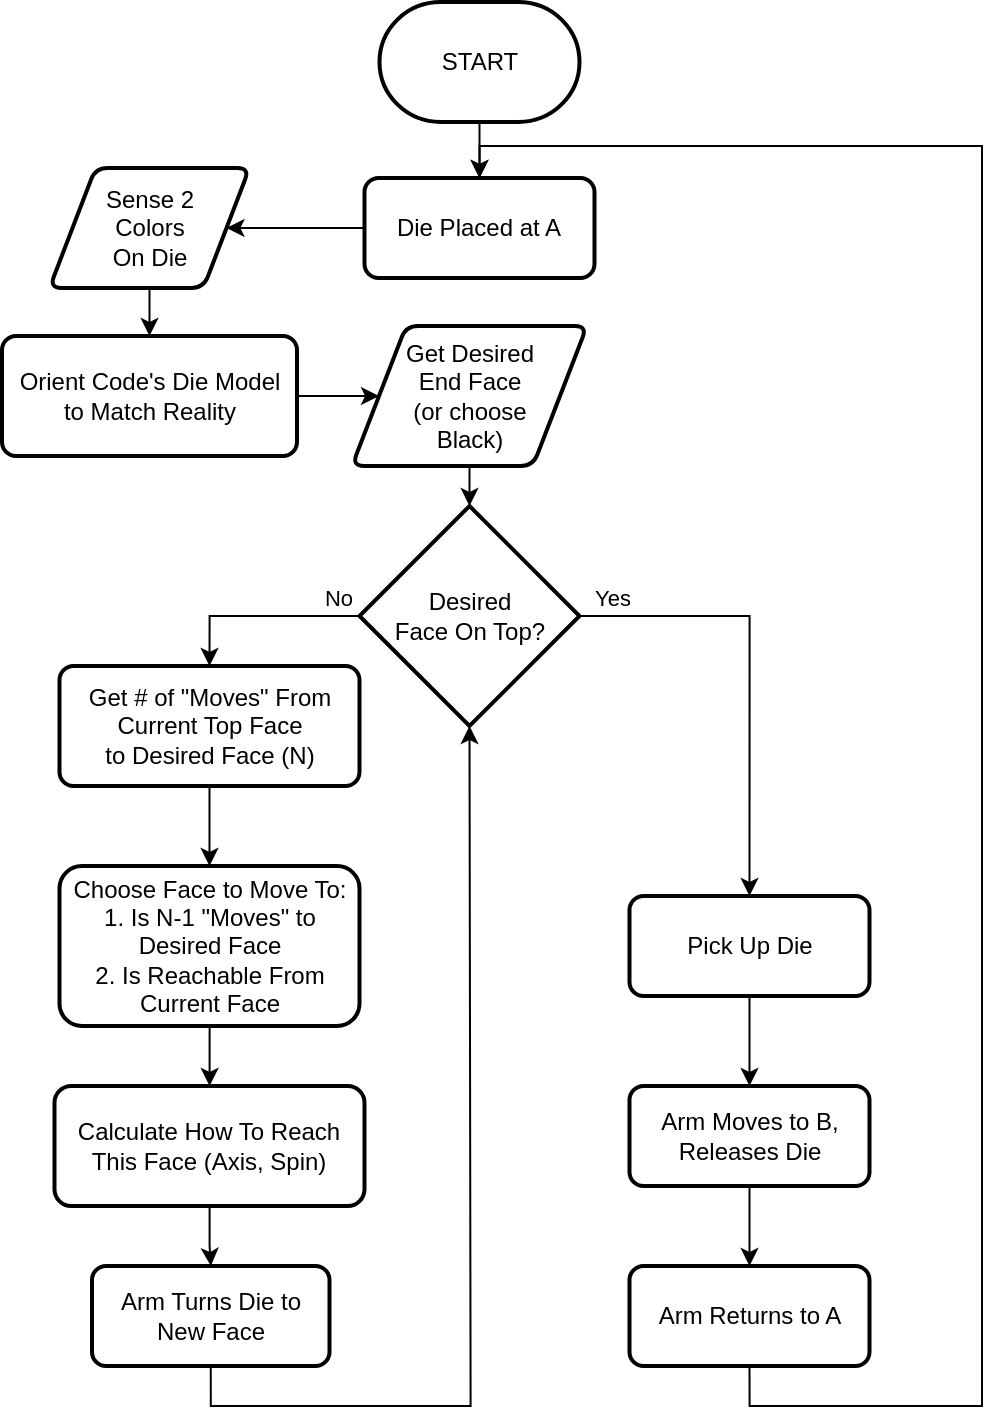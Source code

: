 <mxfile version="24.2.1" type="device">
  <diagram name="Page-1" id="M2AKlNWwku9D8GlE5gz1">
    <mxGraphModel dx="1434" dy="746" grid="1" gridSize="10" guides="1" tooltips="1" connect="1" arrows="1" fold="1" page="1" pageScale="1" pageWidth="850" pageHeight="1100" math="0" shadow="0">
      <root>
        <mxCell id="0" />
        <mxCell id="1" parent="0" />
        <mxCell id="Aq457JElN61kUpW8-w1_-4" style="edgeStyle=orthogonalEdgeStyle;rounded=0;orthogonalLoop=1;jettySize=auto;html=1;exitX=0.5;exitY=1;exitDx=0;exitDy=0;exitPerimeter=0;entryX=0.5;entryY=0;entryDx=0;entryDy=0;" parent="1" source="Aq457JElN61kUpW8-w1_-1" target="Aq457JElN61kUpW8-w1_-3" edge="1">
          <mxGeometry relative="1" as="geometry" />
        </mxCell>
        <mxCell id="Aq457JElN61kUpW8-w1_-1" value="START" style="strokeWidth=2;html=1;shape=mxgraph.flowchart.terminator;whiteSpace=wrap;" parent="1" vertex="1">
          <mxGeometry x="218.75" y="248" width="100" height="60" as="geometry" />
        </mxCell>
        <mxCell id="Aq457JElN61kUpW8-w1_-41" style="edgeStyle=orthogonalEdgeStyle;rounded=0;orthogonalLoop=1;jettySize=auto;html=1;exitX=0.5;exitY=1;exitDx=0;exitDy=0;entryX=0.5;entryY=0;entryDx=0;entryDy=0;" parent="1" source="Aq457JElN61kUpW8-w1_-2" target="Aq457JElN61kUpW8-w1_-40" edge="1">
          <mxGeometry relative="1" as="geometry" />
        </mxCell>
        <mxCell id="Aq457JElN61kUpW8-w1_-2" value="Sense 2 &lt;br&gt;Colors &lt;br&gt;On Die" style="shape=parallelogram;html=1;strokeWidth=2;perimeter=parallelogramPerimeter;whiteSpace=wrap;rounded=1;arcSize=12;size=0.23;" parent="1" vertex="1">
          <mxGeometry x="53.75" y="331" width="100" height="60" as="geometry" />
        </mxCell>
        <mxCell id="Aq457JElN61kUpW8-w1_-5" style="edgeStyle=orthogonalEdgeStyle;rounded=0;orthogonalLoop=1;jettySize=auto;html=1;exitX=0;exitY=0.5;exitDx=0;exitDy=0;entryX=1;entryY=0.5;entryDx=0;entryDy=0;" parent="1" source="Aq457JElN61kUpW8-w1_-3" target="Aq457JElN61kUpW8-w1_-2" edge="1">
          <mxGeometry relative="1" as="geometry" />
        </mxCell>
        <mxCell id="Aq457JElN61kUpW8-w1_-3" value="Die Placed at A" style="rounded=1;whiteSpace=wrap;html=1;absoluteArcSize=1;arcSize=14;strokeWidth=2;" parent="1" vertex="1">
          <mxGeometry x="211.25" y="336" width="115" height="50" as="geometry" />
        </mxCell>
        <mxCell id="Aq457JElN61kUpW8-w1_-35" style="edgeStyle=orthogonalEdgeStyle;rounded=0;orthogonalLoop=1;jettySize=auto;html=1;entryX=0.5;entryY=0;entryDx=0;entryDy=0;exitX=0.5;exitY=1;exitDx=0;exitDy=0;" parent="1" source="Aq457JElN61kUpW8-w1_-6" target="Aq457JElN61kUpW8-w1_-3" edge="1">
          <mxGeometry relative="1" as="geometry">
            <Array as="points">
              <mxPoint x="404" y="950" />
              <mxPoint x="520" y="950" />
              <mxPoint x="520" y="320" />
              <mxPoint x="269" y="320" />
            </Array>
          </mxGeometry>
        </mxCell>
        <mxCell id="Aq457JElN61kUpW8-w1_-6" value="Arm Returns to A" style="rounded=1;whiteSpace=wrap;html=1;absoluteArcSize=1;arcSize=14;strokeWidth=2;" parent="1" vertex="1">
          <mxGeometry x="343.75" y="880" width="120" height="50" as="geometry" />
        </mxCell>
        <mxCell id="Aq457JElN61kUpW8-w1_-38" style="edgeStyle=orthogonalEdgeStyle;rounded=0;orthogonalLoop=1;jettySize=auto;html=1;entryX=0.5;entryY=0;entryDx=0;entryDy=0;" parent="1" source="Aq457JElN61kUpW8-w1_-8" target="Aq457JElN61kUpW8-w1_-37" edge="1">
          <mxGeometry relative="1" as="geometry" />
        </mxCell>
        <mxCell id="Aq457JElN61kUpW8-w1_-8" value="Pick Up Die" style="rounded=1;whiteSpace=wrap;html=1;absoluteArcSize=1;arcSize=14;strokeWidth=2;" parent="1" vertex="1">
          <mxGeometry x="343.75" y="695" width="120" height="50" as="geometry" />
        </mxCell>
        <mxCell id="Aq457JElN61kUpW8-w1_-10" value="Get Desired &lt;br&gt;End Face&lt;br&gt;(or choose &lt;br&gt;Black)" style="shape=parallelogram;html=1;strokeWidth=2;perimeter=parallelogramPerimeter;whiteSpace=wrap;rounded=1;arcSize=12;size=0.23;" parent="1" vertex="1">
          <mxGeometry x="205" y="410" width="117.5" height="70" as="geometry" />
        </mxCell>
        <mxCell id="Aq457JElN61kUpW8-w1_-14" style="edgeStyle=orthogonalEdgeStyle;rounded=0;orthogonalLoop=1;jettySize=auto;html=1;entryX=0.5;entryY=0;entryDx=0;entryDy=0;" parent="1" source="Aq457JElN61kUpW8-w1_-12" target="Aq457JElN61kUpW8-w1_-8" edge="1">
          <mxGeometry relative="1" as="geometry" />
        </mxCell>
        <mxCell id="Aq457JElN61kUpW8-w1_-15" value="Yes" style="edgeLabel;html=1;align=center;verticalAlign=middle;resizable=0;points=[];" parent="Aq457JElN61kUpW8-w1_-14" vertex="1" connectable="0">
          <mxGeometry x="-0.863" y="9" relative="1" as="geometry">
            <mxPoint as="offset" />
          </mxGeometry>
        </mxCell>
        <mxCell id="Aq457JElN61kUpW8-w1_-27" style="edgeStyle=orthogonalEdgeStyle;rounded=0;orthogonalLoop=1;jettySize=auto;html=1;entryX=0.5;entryY=0;entryDx=0;entryDy=0;exitX=0;exitY=0.5;exitDx=0;exitDy=0;exitPerimeter=0;" parent="1" source="Aq457JElN61kUpW8-w1_-12" target="Aq457JElN61kUpW8-w1_-18" edge="1">
          <mxGeometry relative="1" as="geometry" />
        </mxCell>
        <mxCell id="Aq457JElN61kUpW8-w1_-29" value="No" style="edgeLabel;html=1;align=center;verticalAlign=middle;resizable=0;points=[];" parent="Aq457JElN61kUpW8-w1_-27" vertex="1" connectable="0">
          <mxGeometry x="-0.829" y="-5" relative="1" as="geometry">
            <mxPoint x="-3" y="-4" as="offset" />
          </mxGeometry>
        </mxCell>
        <mxCell id="Aq457JElN61kUpW8-w1_-12" value="Desired&lt;br&gt;Face On Top?" style="strokeWidth=2;html=1;shape=mxgraph.flowchart.decision;whiteSpace=wrap;" parent="1" vertex="1">
          <mxGeometry x="208.75" y="500" width="110" height="110" as="geometry" />
        </mxCell>
        <mxCell id="Aq457JElN61kUpW8-w1_-13" style="edgeStyle=orthogonalEdgeStyle;rounded=0;orthogonalLoop=1;jettySize=auto;html=1;exitX=0.5;exitY=1;exitDx=0;exitDy=0;entryX=0.5;entryY=0;entryDx=0;entryDy=0;entryPerimeter=0;" parent="1" source="Aq457JElN61kUpW8-w1_-10" target="Aq457JElN61kUpW8-w1_-12" edge="1">
          <mxGeometry relative="1" as="geometry" />
        </mxCell>
        <mxCell id="Aq457JElN61kUpW8-w1_-26" value="" style="edgeStyle=orthogonalEdgeStyle;rounded=0;orthogonalLoop=1;jettySize=auto;html=1;" parent="1" source="Aq457JElN61kUpW8-w1_-18" target="Aq457JElN61kUpW8-w1_-25" edge="1">
          <mxGeometry relative="1" as="geometry" />
        </mxCell>
        <mxCell id="Aq457JElN61kUpW8-w1_-18" value="Get # of &quot;Moves&quot; From Current Top Face&lt;br&gt;to Desired Face (N)" style="rounded=1;whiteSpace=wrap;html=1;absoluteArcSize=1;arcSize=14;strokeWidth=2;" parent="1" vertex="1">
          <mxGeometry x="58.75" y="580" width="150" height="60" as="geometry" />
        </mxCell>
        <mxCell id="Aq457JElN61kUpW8-w1_-31" value="" style="edgeStyle=orthogonalEdgeStyle;rounded=0;orthogonalLoop=1;jettySize=auto;html=1;" parent="1" source="Aq457JElN61kUpW8-w1_-25" target="Aq457JElN61kUpW8-w1_-30" edge="1">
          <mxGeometry relative="1" as="geometry" />
        </mxCell>
        <mxCell id="Aq457JElN61kUpW8-w1_-25" value="Choose Face to Move To:&lt;br&gt;1. Is N-1 &quot;Moves&quot; to Desired Face&lt;br&gt;2. Is Reachable From Current Face" style="whiteSpace=wrap;html=1;rounded=1;arcSize=14;strokeWidth=2;" parent="1" vertex="1">
          <mxGeometry x="58.75" y="680" width="150" height="80" as="geometry" />
        </mxCell>
        <mxCell id="Aq457JElN61kUpW8-w1_-33" value="" style="edgeStyle=orthogonalEdgeStyle;rounded=0;orthogonalLoop=1;jettySize=auto;html=1;" parent="1" source="Aq457JElN61kUpW8-w1_-30" target="Aq457JElN61kUpW8-w1_-32" edge="1">
          <mxGeometry relative="1" as="geometry" />
        </mxCell>
        <mxCell id="Aq457JElN61kUpW8-w1_-30" value="Calculate How To Reach This Face (Axis, Spin)" style="whiteSpace=wrap;html=1;rounded=1;arcSize=14;strokeWidth=2;" parent="1" vertex="1">
          <mxGeometry x="56.25" y="790" width="155" height="60" as="geometry" />
        </mxCell>
        <mxCell id="Aq457JElN61kUpW8-w1_-32" value="Arm Turns Die to New Face" style="whiteSpace=wrap;html=1;rounded=1;arcSize=14;strokeWidth=2;" parent="1" vertex="1">
          <mxGeometry x="75" y="880" width="118.75" height="50" as="geometry" />
        </mxCell>
        <mxCell id="Aq457JElN61kUpW8-w1_-34" style="edgeStyle=orthogonalEdgeStyle;rounded=0;orthogonalLoop=1;jettySize=auto;html=1;exitX=0.5;exitY=1;exitDx=0;exitDy=0;" parent="1" source="Aq457JElN61kUpW8-w1_-32" edge="1">
          <mxGeometry relative="1" as="geometry">
            <mxPoint x="263.75" y="610" as="targetPoint" />
          </mxGeometry>
        </mxCell>
        <mxCell id="Aq457JElN61kUpW8-w1_-39" style="edgeStyle=orthogonalEdgeStyle;rounded=0;orthogonalLoop=1;jettySize=auto;html=1;exitX=0.5;exitY=1;exitDx=0;exitDy=0;entryX=0.5;entryY=0;entryDx=0;entryDy=0;" parent="1" source="Aq457JElN61kUpW8-w1_-37" target="Aq457JElN61kUpW8-w1_-6" edge="1">
          <mxGeometry relative="1" as="geometry" />
        </mxCell>
        <mxCell id="Aq457JElN61kUpW8-w1_-37" value="Arm Moves to B,&lt;br&gt;Releases Die" style="rounded=1;whiteSpace=wrap;html=1;absoluteArcSize=1;arcSize=14;strokeWidth=2;" parent="1" vertex="1">
          <mxGeometry x="343.75" y="790" width="120" height="50" as="geometry" />
        </mxCell>
        <mxCell id="Aq457JElN61kUpW8-w1_-42" style="edgeStyle=orthogonalEdgeStyle;rounded=0;orthogonalLoop=1;jettySize=auto;html=1;exitX=1;exitY=0.5;exitDx=0;exitDy=0;entryX=0;entryY=0.5;entryDx=0;entryDy=0;" parent="1" source="Aq457JElN61kUpW8-w1_-40" target="Aq457JElN61kUpW8-w1_-10" edge="1">
          <mxGeometry relative="1" as="geometry" />
        </mxCell>
        <mxCell id="Aq457JElN61kUpW8-w1_-40" value="Orient Code&#39;s Die Model&lt;br&gt;to Match Reality" style="rounded=1;whiteSpace=wrap;html=1;absoluteArcSize=1;arcSize=14;strokeWidth=2;" parent="1" vertex="1">
          <mxGeometry x="30" y="415" width="147.5" height="60" as="geometry" />
        </mxCell>
      </root>
    </mxGraphModel>
  </diagram>
</mxfile>
